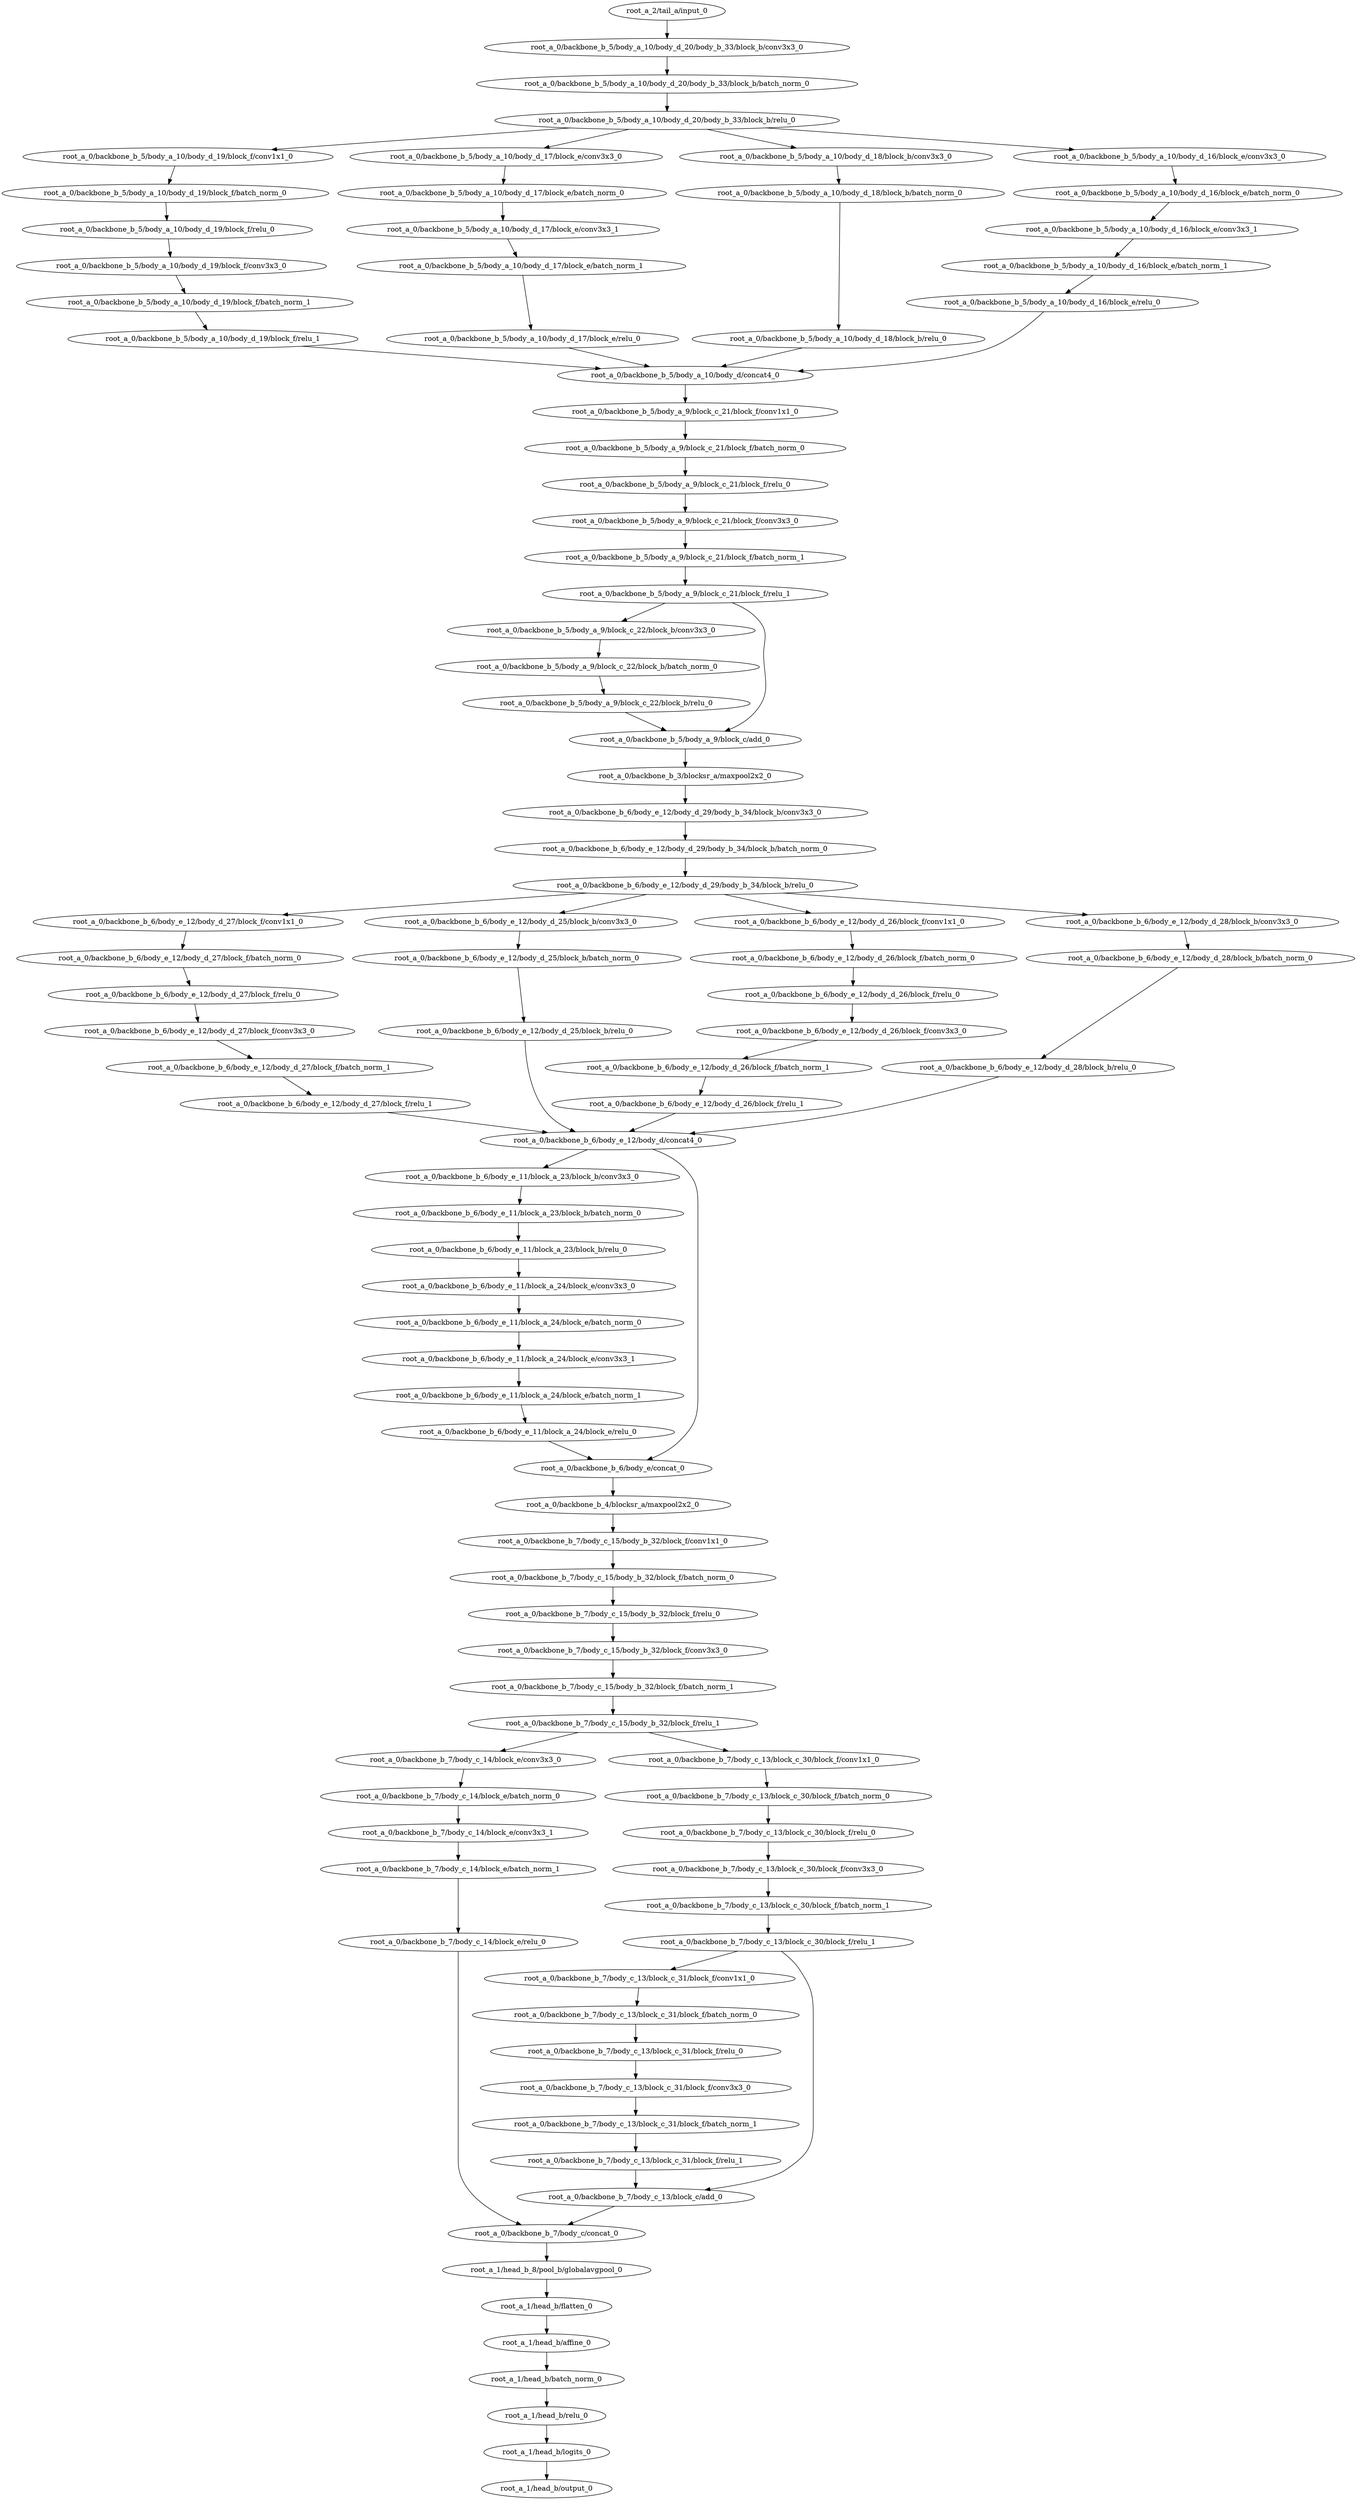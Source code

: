 digraph root_a {
	"root_a_2/tail_a/input_0"
	"root_a_0/backbone_b_5/body_a_10/body_d_20/body_b_33/block_b/conv3x3_0"
	"root_a_0/backbone_b_5/body_a_10/body_d_20/body_b_33/block_b/batch_norm_0"
	"root_a_0/backbone_b_5/body_a_10/body_d_20/body_b_33/block_b/relu_0"
	"root_a_0/backbone_b_5/body_a_10/body_d_19/block_f/conv1x1_0"
	"root_a_0/backbone_b_5/body_a_10/body_d_19/block_f/batch_norm_0"
	"root_a_0/backbone_b_5/body_a_10/body_d_19/block_f/relu_0"
	"root_a_0/backbone_b_5/body_a_10/body_d_19/block_f/conv3x3_0"
	"root_a_0/backbone_b_5/body_a_10/body_d_19/block_f/batch_norm_1"
	"root_a_0/backbone_b_5/body_a_10/body_d_19/block_f/relu_1"
	"root_a_0/backbone_b_5/body_a_10/body_d_17/block_e/conv3x3_0"
	"root_a_0/backbone_b_5/body_a_10/body_d_17/block_e/batch_norm_0"
	"root_a_0/backbone_b_5/body_a_10/body_d_17/block_e/conv3x3_1"
	"root_a_0/backbone_b_5/body_a_10/body_d_17/block_e/batch_norm_1"
	"root_a_0/backbone_b_5/body_a_10/body_d_17/block_e/relu_0"
	"root_a_0/backbone_b_5/body_a_10/body_d_18/block_b/conv3x3_0"
	"root_a_0/backbone_b_5/body_a_10/body_d_18/block_b/batch_norm_0"
	"root_a_0/backbone_b_5/body_a_10/body_d_18/block_b/relu_0"
	"root_a_0/backbone_b_5/body_a_10/body_d_16/block_e/conv3x3_0"
	"root_a_0/backbone_b_5/body_a_10/body_d_16/block_e/batch_norm_0"
	"root_a_0/backbone_b_5/body_a_10/body_d_16/block_e/conv3x3_1"
	"root_a_0/backbone_b_5/body_a_10/body_d_16/block_e/batch_norm_1"
	"root_a_0/backbone_b_5/body_a_10/body_d_16/block_e/relu_0"
	"root_a_0/backbone_b_5/body_a_10/body_d/concat4_0"
	"root_a_0/backbone_b_5/body_a_9/block_c_21/block_f/conv1x1_0"
	"root_a_0/backbone_b_5/body_a_9/block_c_21/block_f/batch_norm_0"
	"root_a_0/backbone_b_5/body_a_9/block_c_21/block_f/relu_0"
	"root_a_0/backbone_b_5/body_a_9/block_c_21/block_f/conv3x3_0"
	"root_a_0/backbone_b_5/body_a_9/block_c_21/block_f/batch_norm_1"
	"root_a_0/backbone_b_5/body_a_9/block_c_21/block_f/relu_1"
	"root_a_0/backbone_b_5/body_a_9/block_c_22/block_b/conv3x3_0"
	"root_a_0/backbone_b_5/body_a_9/block_c_22/block_b/batch_norm_0"
	"root_a_0/backbone_b_5/body_a_9/block_c_22/block_b/relu_0"
	"root_a_0/backbone_b_5/body_a_9/block_c/add_0"
	"root_a_0/backbone_b_3/blocksr_a/maxpool2x2_0"
	"root_a_0/backbone_b_6/body_e_12/body_d_29/body_b_34/block_b/conv3x3_0"
	"root_a_0/backbone_b_6/body_e_12/body_d_29/body_b_34/block_b/batch_norm_0"
	"root_a_0/backbone_b_6/body_e_12/body_d_29/body_b_34/block_b/relu_0"
	"root_a_0/backbone_b_6/body_e_12/body_d_27/block_f/conv1x1_0"
	"root_a_0/backbone_b_6/body_e_12/body_d_27/block_f/batch_norm_0"
	"root_a_0/backbone_b_6/body_e_12/body_d_27/block_f/relu_0"
	"root_a_0/backbone_b_6/body_e_12/body_d_27/block_f/conv3x3_0"
	"root_a_0/backbone_b_6/body_e_12/body_d_27/block_f/batch_norm_1"
	"root_a_0/backbone_b_6/body_e_12/body_d_27/block_f/relu_1"
	"root_a_0/backbone_b_6/body_e_12/body_d_25/block_b/conv3x3_0"
	"root_a_0/backbone_b_6/body_e_12/body_d_25/block_b/batch_norm_0"
	"root_a_0/backbone_b_6/body_e_12/body_d_25/block_b/relu_0"
	"root_a_0/backbone_b_6/body_e_12/body_d_26/block_f/conv1x1_0"
	"root_a_0/backbone_b_6/body_e_12/body_d_26/block_f/batch_norm_0"
	"root_a_0/backbone_b_6/body_e_12/body_d_26/block_f/relu_0"
	"root_a_0/backbone_b_6/body_e_12/body_d_26/block_f/conv3x3_0"
	"root_a_0/backbone_b_6/body_e_12/body_d_26/block_f/batch_norm_1"
	"root_a_0/backbone_b_6/body_e_12/body_d_26/block_f/relu_1"
	"root_a_0/backbone_b_6/body_e_12/body_d_28/block_b/conv3x3_0"
	"root_a_0/backbone_b_6/body_e_12/body_d_28/block_b/batch_norm_0"
	"root_a_0/backbone_b_6/body_e_12/body_d_28/block_b/relu_0"
	"root_a_0/backbone_b_6/body_e_12/body_d/concat4_0"
	"root_a_0/backbone_b_6/body_e_11/block_a_23/block_b/conv3x3_0"
	"root_a_0/backbone_b_6/body_e_11/block_a_23/block_b/batch_norm_0"
	"root_a_0/backbone_b_6/body_e_11/block_a_23/block_b/relu_0"
	"root_a_0/backbone_b_6/body_e_11/block_a_24/block_e/conv3x3_0"
	"root_a_0/backbone_b_6/body_e_11/block_a_24/block_e/batch_norm_0"
	"root_a_0/backbone_b_6/body_e_11/block_a_24/block_e/conv3x3_1"
	"root_a_0/backbone_b_6/body_e_11/block_a_24/block_e/batch_norm_1"
	"root_a_0/backbone_b_6/body_e_11/block_a_24/block_e/relu_0"
	"root_a_0/backbone_b_6/body_e/concat_0"
	"root_a_0/backbone_b_4/blocksr_a/maxpool2x2_0"
	"root_a_0/backbone_b_7/body_c_15/body_b_32/block_f/conv1x1_0"
	"root_a_0/backbone_b_7/body_c_15/body_b_32/block_f/batch_norm_0"
	"root_a_0/backbone_b_7/body_c_15/body_b_32/block_f/relu_0"
	"root_a_0/backbone_b_7/body_c_15/body_b_32/block_f/conv3x3_0"
	"root_a_0/backbone_b_7/body_c_15/body_b_32/block_f/batch_norm_1"
	"root_a_0/backbone_b_7/body_c_15/body_b_32/block_f/relu_1"
	"root_a_0/backbone_b_7/body_c_14/block_e/conv3x3_0"
	"root_a_0/backbone_b_7/body_c_14/block_e/batch_norm_0"
	"root_a_0/backbone_b_7/body_c_14/block_e/conv3x3_1"
	"root_a_0/backbone_b_7/body_c_14/block_e/batch_norm_1"
	"root_a_0/backbone_b_7/body_c_14/block_e/relu_0"
	"root_a_0/backbone_b_7/body_c_13/block_c_30/block_f/conv1x1_0"
	"root_a_0/backbone_b_7/body_c_13/block_c_30/block_f/batch_norm_0"
	"root_a_0/backbone_b_7/body_c_13/block_c_30/block_f/relu_0"
	"root_a_0/backbone_b_7/body_c_13/block_c_30/block_f/conv3x3_0"
	"root_a_0/backbone_b_7/body_c_13/block_c_30/block_f/batch_norm_1"
	"root_a_0/backbone_b_7/body_c_13/block_c_30/block_f/relu_1"
	"root_a_0/backbone_b_7/body_c_13/block_c_31/block_f/conv1x1_0"
	"root_a_0/backbone_b_7/body_c_13/block_c_31/block_f/batch_norm_0"
	"root_a_0/backbone_b_7/body_c_13/block_c_31/block_f/relu_0"
	"root_a_0/backbone_b_7/body_c_13/block_c_31/block_f/conv3x3_0"
	"root_a_0/backbone_b_7/body_c_13/block_c_31/block_f/batch_norm_1"
	"root_a_0/backbone_b_7/body_c_13/block_c_31/block_f/relu_1"
	"root_a_0/backbone_b_7/body_c_13/block_c/add_0"
	"root_a_0/backbone_b_7/body_c/concat_0"
	"root_a_1/head_b_8/pool_b/globalavgpool_0"
	"root_a_1/head_b/flatten_0"
	"root_a_1/head_b/affine_0"
	"root_a_1/head_b/batch_norm_0"
	"root_a_1/head_b/relu_0"
	"root_a_1/head_b/logits_0"
	"root_a_1/head_b/output_0"

	"root_a_2/tail_a/input_0" -> "root_a_0/backbone_b_5/body_a_10/body_d_20/body_b_33/block_b/conv3x3_0"
	"root_a_0/backbone_b_5/body_a_10/body_d_20/body_b_33/block_b/conv3x3_0" -> "root_a_0/backbone_b_5/body_a_10/body_d_20/body_b_33/block_b/batch_norm_0"
	"root_a_0/backbone_b_5/body_a_10/body_d_20/body_b_33/block_b/batch_norm_0" -> "root_a_0/backbone_b_5/body_a_10/body_d_20/body_b_33/block_b/relu_0"
	"root_a_0/backbone_b_5/body_a_10/body_d_20/body_b_33/block_b/relu_0" -> "root_a_0/backbone_b_5/body_a_10/body_d_19/block_f/conv1x1_0"
	"root_a_0/backbone_b_5/body_a_10/body_d_19/block_f/conv1x1_0" -> "root_a_0/backbone_b_5/body_a_10/body_d_19/block_f/batch_norm_0"
	"root_a_0/backbone_b_5/body_a_10/body_d_19/block_f/batch_norm_0" -> "root_a_0/backbone_b_5/body_a_10/body_d_19/block_f/relu_0"
	"root_a_0/backbone_b_5/body_a_10/body_d_19/block_f/relu_0" -> "root_a_0/backbone_b_5/body_a_10/body_d_19/block_f/conv3x3_0"
	"root_a_0/backbone_b_5/body_a_10/body_d_19/block_f/conv3x3_0" -> "root_a_0/backbone_b_5/body_a_10/body_d_19/block_f/batch_norm_1"
	"root_a_0/backbone_b_5/body_a_10/body_d_19/block_f/batch_norm_1" -> "root_a_0/backbone_b_5/body_a_10/body_d_19/block_f/relu_1"
	"root_a_0/backbone_b_5/body_a_10/body_d_20/body_b_33/block_b/relu_0" -> "root_a_0/backbone_b_5/body_a_10/body_d_17/block_e/conv3x3_0"
	"root_a_0/backbone_b_5/body_a_10/body_d_17/block_e/conv3x3_0" -> "root_a_0/backbone_b_5/body_a_10/body_d_17/block_e/batch_norm_0"
	"root_a_0/backbone_b_5/body_a_10/body_d_17/block_e/batch_norm_0" -> "root_a_0/backbone_b_5/body_a_10/body_d_17/block_e/conv3x3_1"
	"root_a_0/backbone_b_5/body_a_10/body_d_17/block_e/conv3x3_1" -> "root_a_0/backbone_b_5/body_a_10/body_d_17/block_e/batch_norm_1"
	"root_a_0/backbone_b_5/body_a_10/body_d_17/block_e/batch_norm_1" -> "root_a_0/backbone_b_5/body_a_10/body_d_17/block_e/relu_0"
	"root_a_0/backbone_b_5/body_a_10/body_d_20/body_b_33/block_b/relu_0" -> "root_a_0/backbone_b_5/body_a_10/body_d_18/block_b/conv3x3_0"
	"root_a_0/backbone_b_5/body_a_10/body_d_18/block_b/conv3x3_0" -> "root_a_0/backbone_b_5/body_a_10/body_d_18/block_b/batch_norm_0"
	"root_a_0/backbone_b_5/body_a_10/body_d_18/block_b/batch_norm_0" -> "root_a_0/backbone_b_5/body_a_10/body_d_18/block_b/relu_0"
	"root_a_0/backbone_b_5/body_a_10/body_d_20/body_b_33/block_b/relu_0" -> "root_a_0/backbone_b_5/body_a_10/body_d_16/block_e/conv3x3_0"
	"root_a_0/backbone_b_5/body_a_10/body_d_16/block_e/conv3x3_0" -> "root_a_0/backbone_b_5/body_a_10/body_d_16/block_e/batch_norm_0"
	"root_a_0/backbone_b_5/body_a_10/body_d_16/block_e/batch_norm_0" -> "root_a_0/backbone_b_5/body_a_10/body_d_16/block_e/conv3x3_1"
	"root_a_0/backbone_b_5/body_a_10/body_d_16/block_e/conv3x3_1" -> "root_a_0/backbone_b_5/body_a_10/body_d_16/block_e/batch_norm_1"
	"root_a_0/backbone_b_5/body_a_10/body_d_16/block_e/batch_norm_1" -> "root_a_0/backbone_b_5/body_a_10/body_d_16/block_e/relu_0"
	"root_a_0/backbone_b_5/body_a_10/body_d_19/block_f/relu_1" -> "root_a_0/backbone_b_5/body_a_10/body_d/concat4_0"
	"root_a_0/backbone_b_5/body_a_10/body_d_17/block_e/relu_0" -> "root_a_0/backbone_b_5/body_a_10/body_d/concat4_0"
	"root_a_0/backbone_b_5/body_a_10/body_d_18/block_b/relu_0" -> "root_a_0/backbone_b_5/body_a_10/body_d/concat4_0"
	"root_a_0/backbone_b_5/body_a_10/body_d_16/block_e/relu_0" -> "root_a_0/backbone_b_5/body_a_10/body_d/concat4_0"
	"root_a_0/backbone_b_5/body_a_10/body_d/concat4_0" -> "root_a_0/backbone_b_5/body_a_9/block_c_21/block_f/conv1x1_0"
	"root_a_0/backbone_b_5/body_a_9/block_c_21/block_f/conv1x1_0" -> "root_a_0/backbone_b_5/body_a_9/block_c_21/block_f/batch_norm_0"
	"root_a_0/backbone_b_5/body_a_9/block_c_21/block_f/batch_norm_0" -> "root_a_0/backbone_b_5/body_a_9/block_c_21/block_f/relu_0"
	"root_a_0/backbone_b_5/body_a_9/block_c_21/block_f/relu_0" -> "root_a_0/backbone_b_5/body_a_9/block_c_21/block_f/conv3x3_0"
	"root_a_0/backbone_b_5/body_a_9/block_c_21/block_f/conv3x3_0" -> "root_a_0/backbone_b_5/body_a_9/block_c_21/block_f/batch_norm_1"
	"root_a_0/backbone_b_5/body_a_9/block_c_21/block_f/batch_norm_1" -> "root_a_0/backbone_b_5/body_a_9/block_c_21/block_f/relu_1"
	"root_a_0/backbone_b_5/body_a_9/block_c_21/block_f/relu_1" -> "root_a_0/backbone_b_5/body_a_9/block_c_22/block_b/conv3x3_0"
	"root_a_0/backbone_b_5/body_a_9/block_c_22/block_b/conv3x3_0" -> "root_a_0/backbone_b_5/body_a_9/block_c_22/block_b/batch_norm_0"
	"root_a_0/backbone_b_5/body_a_9/block_c_22/block_b/batch_norm_0" -> "root_a_0/backbone_b_5/body_a_9/block_c_22/block_b/relu_0"
	"root_a_0/backbone_b_5/body_a_9/block_c_21/block_f/relu_1" -> "root_a_0/backbone_b_5/body_a_9/block_c/add_0"
	"root_a_0/backbone_b_5/body_a_9/block_c_22/block_b/relu_0" -> "root_a_0/backbone_b_5/body_a_9/block_c/add_0"
	"root_a_0/backbone_b_5/body_a_9/block_c/add_0" -> "root_a_0/backbone_b_3/blocksr_a/maxpool2x2_0"
	"root_a_0/backbone_b_3/blocksr_a/maxpool2x2_0" -> "root_a_0/backbone_b_6/body_e_12/body_d_29/body_b_34/block_b/conv3x3_0"
	"root_a_0/backbone_b_6/body_e_12/body_d_29/body_b_34/block_b/conv3x3_0" -> "root_a_0/backbone_b_6/body_e_12/body_d_29/body_b_34/block_b/batch_norm_0"
	"root_a_0/backbone_b_6/body_e_12/body_d_29/body_b_34/block_b/batch_norm_0" -> "root_a_0/backbone_b_6/body_e_12/body_d_29/body_b_34/block_b/relu_0"
	"root_a_0/backbone_b_6/body_e_12/body_d_29/body_b_34/block_b/relu_0" -> "root_a_0/backbone_b_6/body_e_12/body_d_27/block_f/conv1x1_0"
	"root_a_0/backbone_b_6/body_e_12/body_d_27/block_f/conv1x1_0" -> "root_a_0/backbone_b_6/body_e_12/body_d_27/block_f/batch_norm_0"
	"root_a_0/backbone_b_6/body_e_12/body_d_27/block_f/batch_norm_0" -> "root_a_0/backbone_b_6/body_e_12/body_d_27/block_f/relu_0"
	"root_a_0/backbone_b_6/body_e_12/body_d_27/block_f/relu_0" -> "root_a_0/backbone_b_6/body_e_12/body_d_27/block_f/conv3x3_0"
	"root_a_0/backbone_b_6/body_e_12/body_d_27/block_f/conv3x3_0" -> "root_a_0/backbone_b_6/body_e_12/body_d_27/block_f/batch_norm_1"
	"root_a_0/backbone_b_6/body_e_12/body_d_27/block_f/batch_norm_1" -> "root_a_0/backbone_b_6/body_e_12/body_d_27/block_f/relu_1"
	"root_a_0/backbone_b_6/body_e_12/body_d_29/body_b_34/block_b/relu_0" -> "root_a_0/backbone_b_6/body_e_12/body_d_25/block_b/conv3x3_0"
	"root_a_0/backbone_b_6/body_e_12/body_d_25/block_b/conv3x3_0" -> "root_a_0/backbone_b_6/body_e_12/body_d_25/block_b/batch_norm_0"
	"root_a_0/backbone_b_6/body_e_12/body_d_25/block_b/batch_norm_0" -> "root_a_0/backbone_b_6/body_e_12/body_d_25/block_b/relu_0"
	"root_a_0/backbone_b_6/body_e_12/body_d_29/body_b_34/block_b/relu_0" -> "root_a_0/backbone_b_6/body_e_12/body_d_26/block_f/conv1x1_0"
	"root_a_0/backbone_b_6/body_e_12/body_d_26/block_f/conv1x1_0" -> "root_a_0/backbone_b_6/body_e_12/body_d_26/block_f/batch_norm_0"
	"root_a_0/backbone_b_6/body_e_12/body_d_26/block_f/batch_norm_0" -> "root_a_0/backbone_b_6/body_e_12/body_d_26/block_f/relu_0"
	"root_a_0/backbone_b_6/body_e_12/body_d_26/block_f/relu_0" -> "root_a_0/backbone_b_6/body_e_12/body_d_26/block_f/conv3x3_0"
	"root_a_0/backbone_b_6/body_e_12/body_d_26/block_f/conv3x3_0" -> "root_a_0/backbone_b_6/body_e_12/body_d_26/block_f/batch_norm_1"
	"root_a_0/backbone_b_6/body_e_12/body_d_26/block_f/batch_norm_1" -> "root_a_0/backbone_b_6/body_e_12/body_d_26/block_f/relu_1"
	"root_a_0/backbone_b_6/body_e_12/body_d_29/body_b_34/block_b/relu_0" -> "root_a_0/backbone_b_6/body_e_12/body_d_28/block_b/conv3x3_0"
	"root_a_0/backbone_b_6/body_e_12/body_d_28/block_b/conv3x3_0" -> "root_a_0/backbone_b_6/body_e_12/body_d_28/block_b/batch_norm_0"
	"root_a_0/backbone_b_6/body_e_12/body_d_28/block_b/batch_norm_0" -> "root_a_0/backbone_b_6/body_e_12/body_d_28/block_b/relu_0"
	"root_a_0/backbone_b_6/body_e_12/body_d_27/block_f/relu_1" -> "root_a_0/backbone_b_6/body_e_12/body_d/concat4_0"
	"root_a_0/backbone_b_6/body_e_12/body_d_25/block_b/relu_0" -> "root_a_0/backbone_b_6/body_e_12/body_d/concat4_0"
	"root_a_0/backbone_b_6/body_e_12/body_d_26/block_f/relu_1" -> "root_a_0/backbone_b_6/body_e_12/body_d/concat4_0"
	"root_a_0/backbone_b_6/body_e_12/body_d_28/block_b/relu_0" -> "root_a_0/backbone_b_6/body_e_12/body_d/concat4_0"
	"root_a_0/backbone_b_6/body_e_12/body_d/concat4_0" -> "root_a_0/backbone_b_6/body_e_11/block_a_23/block_b/conv3x3_0"
	"root_a_0/backbone_b_6/body_e_11/block_a_23/block_b/conv3x3_0" -> "root_a_0/backbone_b_6/body_e_11/block_a_23/block_b/batch_norm_0"
	"root_a_0/backbone_b_6/body_e_11/block_a_23/block_b/batch_norm_0" -> "root_a_0/backbone_b_6/body_e_11/block_a_23/block_b/relu_0"
	"root_a_0/backbone_b_6/body_e_11/block_a_23/block_b/relu_0" -> "root_a_0/backbone_b_6/body_e_11/block_a_24/block_e/conv3x3_0"
	"root_a_0/backbone_b_6/body_e_11/block_a_24/block_e/conv3x3_0" -> "root_a_0/backbone_b_6/body_e_11/block_a_24/block_e/batch_norm_0"
	"root_a_0/backbone_b_6/body_e_11/block_a_24/block_e/batch_norm_0" -> "root_a_0/backbone_b_6/body_e_11/block_a_24/block_e/conv3x3_1"
	"root_a_0/backbone_b_6/body_e_11/block_a_24/block_e/conv3x3_1" -> "root_a_0/backbone_b_6/body_e_11/block_a_24/block_e/batch_norm_1"
	"root_a_0/backbone_b_6/body_e_11/block_a_24/block_e/batch_norm_1" -> "root_a_0/backbone_b_6/body_e_11/block_a_24/block_e/relu_0"
	"root_a_0/backbone_b_6/body_e_12/body_d/concat4_0" -> "root_a_0/backbone_b_6/body_e/concat_0"
	"root_a_0/backbone_b_6/body_e_11/block_a_24/block_e/relu_0" -> "root_a_0/backbone_b_6/body_e/concat_0"
	"root_a_0/backbone_b_6/body_e/concat_0" -> "root_a_0/backbone_b_4/blocksr_a/maxpool2x2_0"
	"root_a_0/backbone_b_4/blocksr_a/maxpool2x2_0" -> "root_a_0/backbone_b_7/body_c_15/body_b_32/block_f/conv1x1_0"
	"root_a_0/backbone_b_7/body_c_15/body_b_32/block_f/conv1x1_0" -> "root_a_0/backbone_b_7/body_c_15/body_b_32/block_f/batch_norm_0"
	"root_a_0/backbone_b_7/body_c_15/body_b_32/block_f/batch_norm_0" -> "root_a_0/backbone_b_7/body_c_15/body_b_32/block_f/relu_0"
	"root_a_0/backbone_b_7/body_c_15/body_b_32/block_f/relu_0" -> "root_a_0/backbone_b_7/body_c_15/body_b_32/block_f/conv3x3_0"
	"root_a_0/backbone_b_7/body_c_15/body_b_32/block_f/conv3x3_0" -> "root_a_0/backbone_b_7/body_c_15/body_b_32/block_f/batch_norm_1"
	"root_a_0/backbone_b_7/body_c_15/body_b_32/block_f/batch_norm_1" -> "root_a_0/backbone_b_7/body_c_15/body_b_32/block_f/relu_1"
	"root_a_0/backbone_b_7/body_c_15/body_b_32/block_f/relu_1" -> "root_a_0/backbone_b_7/body_c_14/block_e/conv3x3_0"
	"root_a_0/backbone_b_7/body_c_14/block_e/conv3x3_0" -> "root_a_0/backbone_b_7/body_c_14/block_e/batch_norm_0"
	"root_a_0/backbone_b_7/body_c_14/block_e/batch_norm_0" -> "root_a_0/backbone_b_7/body_c_14/block_e/conv3x3_1"
	"root_a_0/backbone_b_7/body_c_14/block_e/conv3x3_1" -> "root_a_0/backbone_b_7/body_c_14/block_e/batch_norm_1"
	"root_a_0/backbone_b_7/body_c_14/block_e/batch_norm_1" -> "root_a_0/backbone_b_7/body_c_14/block_e/relu_0"
	"root_a_0/backbone_b_7/body_c_15/body_b_32/block_f/relu_1" -> "root_a_0/backbone_b_7/body_c_13/block_c_30/block_f/conv1x1_0"
	"root_a_0/backbone_b_7/body_c_13/block_c_30/block_f/conv1x1_0" -> "root_a_0/backbone_b_7/body_c_13/block_c_30/block_f/batch_norm_0"
	"root_a_0/backbone_b_7/body_c_13/block_c_30/block_f/batch_norm_0" -> "root_a_0/backbone_b_7/body_c_13/block_c_30/block_f/relu_0"
	"root_a_0/backbone_b_7/body_c_13/block_c_30/block_f/relu_0" -> "root_a_0/backbone_b_7/body_c_13/block_c_30/block_f/conv3x3_0"
	"root_a_0/backbone_b_7/body_c_13/block_c_30/block_f/conv3x3_0" -> "root_a_0/backbone_b_7/body_c_13/block_c_30/block_f/batch_norm_1"
	"root_a_0/backbone_b_7/body_c_13/block_c_30/block_f/batch_norm_1" -> "root_a_0/backbone_b_7/body_c_13/block_c_30/block_f/relu_1"
	"root_a_0/backbone_b_7/body_c_13/block_c_30/block_f/relu_1" -> "root_a_0/backbone_b_7/body_c_13/block_c_31/block_f/conv1x1_0"
	"root_a_0/backbone_b_7/body_c_13/block_c_31/block_f/conv1x1_0" -> "root_a_0/backbone_b_7/body_c_13/block_c_31/block_f/batch_norm_0"
	"root_a_0/backbone_b_7/body_c_13/block_c_31/block_f/batch_norm_0" -> "root_a_0/backbone_b_7/body_c_13/block_c_31/block_f/relu_0"
	"root_a_0/backbone_b_7/body_c_13/block_c_31/block_f/relu_0" -> "root_a_0/backbone_b_7/body_c_13/block_c_31/block_f/conv3x3_0"
	"root_a_0/backbone_b_7/body_c_13/block_c_31/block_f/conv3x3_0" -> "root_a_0/backbone_b_7/body_c_13/block_c_31/block_f/batch_norm_1"
	"root_a_0/backbone_b_7/body_c_13/block_c_31/block_f/batch_norm_1" -> "root_a_0/backbone_b_7/body_c_13/block_c_31/block_f/relu_1"
	"root_a_0/backbone_b_7/body_c_13/block_c_31/block_f/relu_1" -> "root_a_0/backbone_b_7/body_c_13/block_c/add_0"
	"root_a_0/backbone_b_7/body_c_13/block_c_30/block_f/relu_1" -> "root_a_0/backbone_b_7/body_c_13/block_c/add_0"
	"root_a_0/backbone_b_7/body_c_14/block_e/relu_0" -> "root_a_0/backbone_b_7/body_c/concat_0"
	"root_a_0/backbone_b_7/body_c_13/block_c/add_0" -> "root_a_0/backbone_b_7/body_c/concat_0"
	"root_a_0/backbone_b_7/body_c/concat_0" -> "root_a_1/head_b_8/pool_b/globalavgpool_0"
	"root_a_1/head_b_8/pool_b/globalavgpool_0" -> "root_a_1/head_b/flatten_0"
	"root_a_1/head_b/flatten_0" -> "root_a_1/head_b/affine_0"
	"root_a_1/head_b/affine_0" -> "root_a_1/head_b/batch_norm_0"
	"root_a_1/head_b/batch_norm_0" -> "root_a_1/head_b/relu_0"
	"root_a_1/head_b/relu_0" -> "root_a_1/head_b/logits_0"
	"root_a_1/head_b/logits_0" -> "root_a_1/head_b/output_0"

}